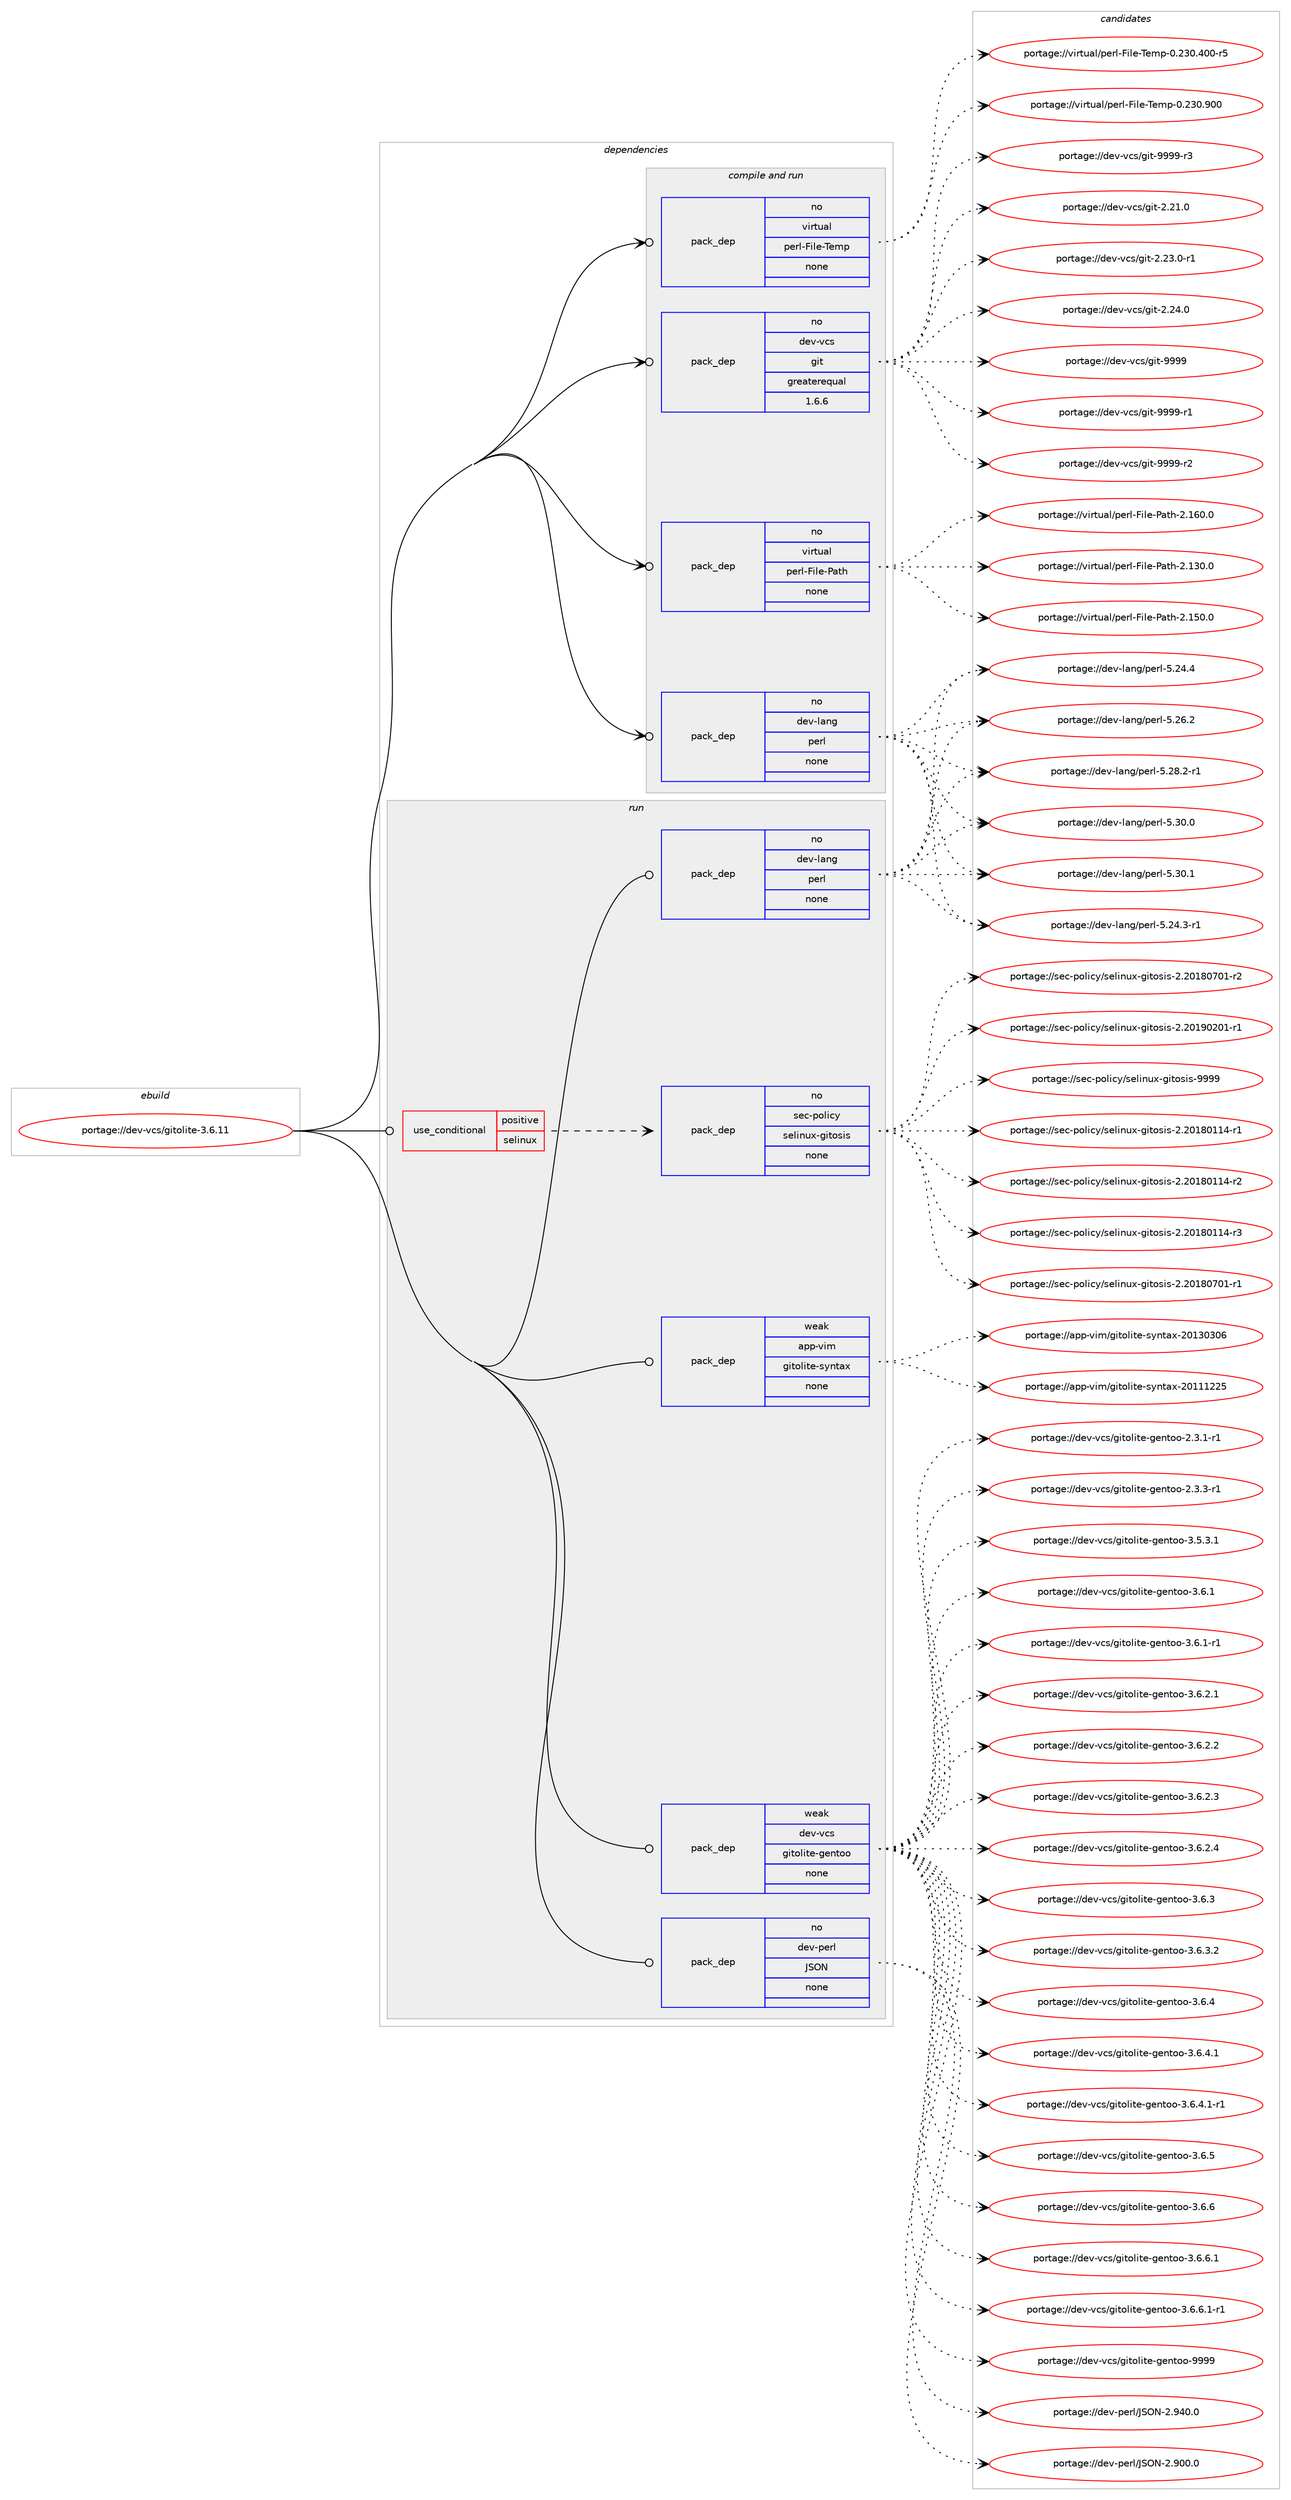 digraph prolog {

# *************
# Graph options
# *************

newrank=true;
concentrate=true;
compound=true;
graph [rankdir=LR,fontname=Helvetica,fontsize=10,ranksep=1.5];#, ranksep=2.5, nodesep=0.2];
edge  [arrowhead=vee];
node  [fontname=Helvetica,fontsize=10];

# **********
# The ebuild
# **********

subgraph cluster_leftcol {
color=gray;
rank=same;
label=<<i>ebuild</i>>;
id [label="portage://dev-vcs/gitolite-3.6.11", color=red, width=4, href="../dev-vcs/gitolite-3.6.11.svg"];
}

# ****************
# The dependencies
# ****************

subgraph cluster_midcol {
color=gray;
label=<<i>dependencies</i>>;
subgraph cluster_compile {
fillcolor="#eeeeee";
style=filled;
label=<<i>compile</i>>;
}
subgraph cluster_compileandrun {
fillcolor="#eeeeee";
style=filled;
label=<<i>compile and run</i>>;
subgraph pack191580 {
dependency267669 [label=<<TABLE BORDER="0" CELLBORDER="1" CELLSPACING="0" CELLPADDING="4" WIDTH="220"><TR><TD ROWSPAN="6" CELLPADDING="30">pack_dep</TD></TR><TR><TD WIDTH="110">no</TD></TR><TR><TD>dev-lang</TD></TR><TR><TD>perl</TD></TR><TR><TD>none</TD></TR><TR><TD></TD></TR></TABLE>>, shape=none, color=blue];
}
id:e -> dependency267669:w [weight=20,style="solid",arrowhead="odotvee"];
subgraph pack191581 {
dependency267670 [label=<<TABLE BORDER="0" CELLBORDER="1" CELLSPACING="0" CELLPADDING="4" WIDTH="220"><TR><TD ROWSPAN="6" CELLPADDING="30">pack_dep</TD></TR><TR><TD WIDTH="110">no</TD></TR><TR><TD>dev-vcs</TD></TR><TR><TD>git</TD></TR><TR><TD>greaterequal</TD></TR><TR><TD>1.6.6</TD></TR></TABLE>>, shape=none, color=blue];
}
id:e -> dependency267670:w [weight=20,style="solid",arrowhead="odotvee"];
subgraph pack191582 {
dependency267671 [label=<<TABLE BORDER="0" CELLBORDER="1" CELLSPACING="0" CELLPADDING="4" WIDTH="220"><TR><TD ROWSPAN="6" CELLPADDING="30">pack_dep</TD></TR><TR><TD WIDTH="110">no</TD></TR><TR><TD>virtual</TD></TR><TR><TD>perl-File-Path</TD></TR><TR><TD>none</TD></TR><TR><TD></TD></TR></TABLE>>, shape=none, color=blue];
}
id:e -> dependency267671:w [weight=20,style="solid",arrowhead="odotvee"];
subgraph pack191583 {
dependency267672 [label=<<TABLE BORDER="0" CELLBORDER="1" CELLSPACING="0" CELLPADDING="4" WIDTH="220"><TR><TD ROWSPAN="6" CELLPADDING="30">pack_dep</TD></TR><TR><TD WIDTH="110">no</TD></TR><TR><TD>virtual</TD></TR><TR><TD>perl-File-Temp</TD></TR><TR><TD>none</TD></TR><TR><TD></TD></TR></TABLE>>, shape=none, color=blue];
}
id:e -> dependency267672:w [weight=20,style="solid",arrowhead="odotvee"];
}
subgraph cluster_run {
fillcolor="#eeeeee";
style=filled;
label=<<i>run</i>>;
subgraph cond72348 {
dependency267673 [label=<<TABLE BORDER="0" CELLBORDER="1" CELLSPACING="0" CELLPADDING="4"><TR><TD ROWSPAN="3" CELLPADDING="10">use_conditional</TD></TR><TR><TD>positive</TD></TR><TR><TD>selinux</TD></TR></TABLE>>, shape=none, color=red];
subgraph pack191584 {
dependency267674 [label=<<TABLE BORDER="0" CELLBORDER="1" CELLSPACING="0" CELLPADDING="4" WIDTH="220"><TR><TD ROWSPAN="6" CELLPADDING="30">pack_dep</TD></TR><TR><TD WIDTH="110">no</TD></TR><TR><TD>sec-policy</TD></TR><TR><TD>selinux-gitosis</TD></TR><TR><TD>none</TD></TR><TR><TD></TD></TR></TABLE>>, shape=none, color=blue];
}
dependency267673:e -> dependency267674:w [weight=20,style="dashed",arrowhead="vee"];
}
id:e -> dependency267673:w [weight=20,style="solid",arrowhead="odot"];
subgraph pack191585 {
dependency267675 [label=<<TABLE BORDER="0" CELLBORDER="1" CELLSPACING="0" CELLPADDING="4" WIDTH="220"><TR><TD ROWSPAN="6" CELLPADDING="30">pack_dep</TD></TR><TR><TD WIDTH="110">no</TD></TR><TR><TD>dev-lang</TD></TR><TR><TD>perl</TD></TR><TR><TD>none</TD></TR><TR><TD></TD></TR></TABLE>>, shape=none, color=blue];
}
id:e -> dependency267675:w [weight=20,style="solid",arrowhead="odot"];
subgraph pack191586 {
dependency267676 [label=<<TABLE BORDER="0" CELLBORDER="1" CELLSPACING="0" CELLPADDING="4" WIDTH="220"><TR><TD ROWSPAN="6" CELLPADDING="30">pack_dep</TD></TR><TR><TD WIDTH="110">no</TD></TR><TR><TD>dev-perl</TD></TR><TR><TD>JSON</TD></TR><TR><TD>none</TD></TR><TR><TD></TD></TR></TABLE>>, shape=none, color=blue];
}
id:e -> dependency267676:w [weight=20,style="solid",arrowhead="odot"];
subgraph pack191587 {
dependency267677 [label=<<TABLE BORDER="0" CELLBORDER="1" CELLSPACING="0" CELLPADDING="4" WIDTH="220"><TR><TD ROWSPAN="6" CELLPADDING="30">pack_dep</TD></TR><TR><TD WIDTH="110">weak</TD></TR><TR><TD>app-vim</TD></TR><TR><TD>gitolite-syntax</TD></TR><TR><TD>none</TD></TR><TR><TD></TD></TR></TABLE>>, shape=none, color=blue];
}
id:e -> dependency267677:w [weight=20,style="solid",arrowhead="odot"];
subgraph pack191588 {
dependency267678 [label=<<TABLE BORDER="0" CELLBORDER="1" CELLSPACING="0" CELLPADDING="4" WIDTH="220"><TR><TD ROWSPAN="6" CELLPADDING="30">pack_dep</TD></TR><TR><TD WIDTH="110">weak</TD></TR><TR><TD>dev-vcs</TD></TR><TR><TD>gitolite-gentoo</TD></TR><TR><TD>none</TD></TR><TR><TD></TD></TR></TABLE>>, shape=none, color=blue];
}
id:e -> dependency267678:w [weight=20,style="solid",arrowhead="odot"];
}
}

# **************
# The candidates
# **************

subgraph cluster_choices {
rank=same;
color=gray;
label=<<i>candidates</i>>;

subgraph choice191580 {
color=black;
nodesep=1;
choiceportage100101118451089711010347112101114108455346505246514511449 [label="portage://dev-lang/perl-5.24.3-r1", color=red, width=4,href="../dev-lang/perl-5.24.3-r1.svg"];
choiceportage10010111845108971101034711210111410845534650524652 [label="portage://dev-lang/perl-5.24.4", color=red, width=4,href="../dev-lang/perl-5.24.4.svg"];
choiceportage10010111845108971101034711210111410845534650544650 [label="portage://dev-lang/perl-5.26.2", color=red, width=4,href="../dev-lang/perl-5.26.2.svg"];
choiceportage100101118451089711010347112101114108455346505646504511449 [label="portage://dev-lang/perl-5.28.2-r1", color=red, width=4,href="../dev-lang/perl-5.28.2-r1.svg"];
choiceportage10010111845108971101034711210111410845534651484648 [label="portage://dev-lang/perl-5.30.0", color=red, width=4,href="../dev-lang/perl-5.30.0.svg"];
choiceportage10010111845108971101034711210111410845534651484649 [label="portage://dev-lang/perl-5.30.1", color=red, width=4,href="../dev-lang/perl-5.30.1.svg"];
dependency267669:e -> choiceportage100101118451089711010347112101114108455346505246514511449:w [style=dotted,weight="100"];
dependency267669:e -> choiceportage10010111845108971101034711210111410845534650524652:w [style=dotted,weight="100"];
dependency267669:e -> choiceportage10010111845108971101034711210111410845534650544650:w [style=dotted,weight="100"];
dependency267669:e -> choiceportage100101118451089711010347112101114108455346505646504511449:w [style=dotted,weight="100"];
dependency267669:e -> choiceportage10010111845108971101034711210111410845534651484648:w [style=dotted,weight="100"];
dependency267669:e -> choiceportage10010111845108971101034711210111410845534651484649:w [style=dotted,weight="100"];
}
subgraph choice191581 {
color=black;
nodesep=1;
choiceportage10010111845118991154710310511645504650494648 [label="portage://dev-vcs/git-2.21.0", color=red, width=4,href="../dev-vcs/git-2.21.0.svg"];
choiceportage100101118451189911547103105116455046505146484511449 [label="portage://dev-vcs/git-2.23.0-r1", color=red, width=4,href="../dev-vcs/git-2.23.0-r1.svg"];
choiceportage10010111845118991154710310511645504650524648 [label="portage://dev-vcs/git-2.24.0", color=red, width=4,href="../dev-vcs/git-2.24.0.svg"];
choiceportage1001011184511899115471031051164557575757 [label="portage://dev-vcs/git-9999", color=red, width=4,href="../dev-vcs/git-9999.svg"];
choiceportage10010111845118991154710310511645575757574511449 [label="portage://dev-vcs/git-9999-r1", color=red, width=4,href="../dev-vcs/git-9999-r1.svg"];
choiceportage10010111845118991154710310511645575757574511450 [label="portage://dev-vcs/git-9999-r2", color=red, width=4,href="../dev-vcs/git-9999-r2.svg"];
choiceportage10010111845118991154710310511645575757574511451 [label="portage://dev-vcs/git-9999-r3", color=red, width=4,href="../dev-vcs/git-9999-r3.svg"];
dependency267670:e -> choiceportage10010111845118991154710310511645504650494648:w [style=dotted,weight="100"];
dependency267670:e -> choiceportage100101118451189911547103105116455046505146484511449:w [style=dotted,weight="100"];
dependency267670:e -> choiceportage10010111845118991154710310511645504650524648:w [style=dotted,weight="100"];
dependency267670:e -> choiceportage1001011184511899115471031051164557575757:w [style=dotted,weight="100"];
dependency267670:e -> choiceportage10010111845118991154710310511645575757574511449:w [style=dotted,weight="100"];
dependency267670:e -> choiceportage10010111845118991154710310511645575757574511450:w [style=dotted,weight="100"];
dependency267670:e -> choiceportage10010111845118991154710310511645575757574511451:w [style=dotted,weight="100"];
}
subgraph choice191582 {
color=black;
nodesep=1;
choiceportage118105114116117971084711210111410845701051081014580971161044550464951484648 [label="portage://virtual/perl-File-Path-2.130.0", color=red, width=4,href="../virtual/perl-File-Path-2.130.0.svg"];
choiceportage118105114116117971084711210111410845701051081014580971161044550464953484648 [label="portage://virtual/perl-File-Path-2.150.0", color=red, width=4,href="../virtual/perl-File-Path-2.150.0.svg"];
choiceportage118105114116117971084711210111410845701051081014580971161044550464954484648 [label="portage://virtual/perl-File-Path-2.160.0", color=red, width=4,href="../virtual/perl-File-Path-2.160.0.svg"];
dependency267671:e -> choiceportage118105114116117971084711210111410845701051081014580971161044550464951484648:w [style=dotted,weight="100"];
dependency267671:e -> choiceportage118105114116117971084711210111410845701051081014580971161044550464953484648:w [style=dotted,weight="100"];
dependency267671:e -> choiceportage118105114116117971084711210111410845701051081014580971161044550464954484648:w [style=dotted,weight="100"];
}
subgraph choice191583 {
color=black;
nodesep=1;
choiceportage118105114116117971084711210111410845701051081014584101109112454846505148465248484511453 [label="portage://virtual/perl-File-Temp-0.230.400-r5", color=red, width=4,href="../virtual/perl-File-Temp-0.230.400-r5.svg"];
choiceportage11810511411611797108471121011141084570105108101458410110911245484650514846574848 [label="portage://virtual/perl-File-Temp-0.230.900", color=red, width=4,href="../virtual/perl-File-Temp-0.230.900.svg"];
dependency267672:e -> choiceportage118105114116117971084711210111410845701051081014584101109112454846505148465248484511453:w [style=dotted,weight="100"];
dependency267672:e -> choiceportage11810511411611797108471121011141084570105108101458410110911245484650514846574848:w [style=dotted,weight="100"];
}
subgraph choice191584 {
color=black;
nodesep=1;
choiceportage115101994511211110810599121471151011081051101171204510310511611111510511545504650484956484949524511449 [label="portage://sec-policy/selinux-gitosis-2.20180114-r1", color=red, width=4,href="../sec-policy/selinux-gitosis-2.20180114-r1.svg"];
choiceportage115101994511211110810599121471151011081051101171204510310511611111510511545504650484956484949524511450 [label="portage://sec-policy/selinux-gitosis-2.20180114-r2", color=red, width=4,href="../sec-policy/selinux-gitosis-2.20180114-r2.svg"];
choiceportage115101994511211110810599121471151011081051101171204510310511611111510511545504650484956484949524511451 [label="portage://sec-policy/selinux-gitosis-2.20180114-r3", color=red, width=4,href="../sec-policy/selinux-gitosis-2.20180114-r3.svg"];
choiceportage115101994511211110810599121471151011081051101171204510310511611111510511545504650484956485548494511449 [label="portage://sec-policy/selinux-gitosis-2.20180701-r1", color=red, width=4,href="../sec-policy/selinux-gitosis-2.20180701-r1.svg"];
choiceportage115101994511211110810599121471151011081051101171204510310511611111510511545504650484956485548494511450 [label="portage://sec-policy/selinux-gitosis-2.20180701-r2", color=red, width=4,href="../sec-policy/selinux-gitosis-2.20180701-r2.svg"];
choiceportage115101994511211110810599121471151011081051101171204510310511611111510511545504650484957485048494511449 [label="portage://sec-policy/selinux-gitosis-2.20190201-r1", color=red, width=4,href="../sec-policy/selinux-gitosis-2.20190201-r1.svg"];
choiceportage11510199451121111081059912147115101108105110117120451031051161111151051154557575757 [label="portage://sec-policy/selinux-gitosis-9999", color=red, width=4,href="../sec-policy/selinux-gitosis-9999.svg"];
dependency267674:e -> choiceportage115101994511211110810599121471151011081051101171204510310511611111510511545504650484956484949524511449:w [style=dotted,weight="100"];
dependency267674:e -> choiceportage115101994511211110810599121471151011081051101171204510310511611111510511545504650484956484949524511450:w [style=dotted,weight="100"];
dependency267674:e -> choiceportage115101994511211110810599121471151011081051101171204510310511611111510511545504650484956484949524511451:w [style=dotted,weight="100"];
dependency267674:e -> choiceportage115101994511211110810599121471151011081051101171204510310511611111510511545504650484956485548494511449:w [style=dotted,weight="100"];
dependency267674:e -> choiceportage115101994511211110810599121471151011081051101171204510310511611111510511545504650484956485548494511450:w [style=dotted,weight="100"];
dependency267674:e -> choiceportage115101994511211110810599121471151011081051101171204510310511611111510511545504650484957485048494511449:w [style=dotted,weight="100"];
dependency267674:e -> choiceportage11510199451121111081059912147115101108105110117120451031051161111151051154557575757:w [style=dotted,weight="100"];
}
subgraph choice191585 {
color=black;
nodesep=1;
choiceportage100101118451089711010347112101114108455346505246514511449 [label="portage://dev-lang/perl-5.24.3-r1", color=red, width=4,href="../dev-lang/perl-5.24.3-r1.svg"];
choiceportage10010111845108971101034711210111410845534650524652 [label="portage://dev-lang/perl-5.24.4", color=red, width=4,href="../dev-lang/perl-5.24.4.svg"];
choiceportage10010111845108971101034711210111410845534650544650 [label="portage://dev-lang/perl-5.26.2", color=red, width=4,href="../dev-lang/perl-5.26.2.svg"];
choiceportage100101118451089711010347112101114108455346505646504511449 [label="portage://dev-lang/perl-5.28.2-r1", color=red, width=4,href="../dev-lang/perl-5.28.2-r1.svg"];
choiceportage10010111845108971101034711210111410845534651484648 [label="portage://dev-lang/perl-5.30.0", color=red, width=4,href="../dev-lang/perl-5.30.0.svg"];
choiceportage10010111845108971101034711210111410845534651484649 [label="portage://dev-lang/perl-5.30.1", color=red, width=4,href="../dev-lang/perl-5.30.1.svg"];
dependency267675:e -> choiceportage100101118451089711010347112101114108455346505246514511449:w [style=dotted,weight="100"];
dependency267675:e -> choiceportage10010111845108971101034711210111410845534650524652:w [style=dotted,weight="100"];
dependency267675:e -> choiceportage10010111845108971101034711210111410845534650544650:w [style=dotted,weight="100"];
dependency267675:e -> choiceportage100101118451089711010347112101114108455346505646504511449:w [style=dotted,weight="100"];
dependency267675:e -> choiceportage10010111845108971101034711210111410845534651484648:w [style=dotted,weight="100"];
dependency267675:e -> choiceportage10010111845108971101034711210111410845534651484649:w [style=dotted,weight="100"];
}
subgraph choice191586 {
color=black;
nodesep=1;
choiceportage1001011184511210111410847748379784550465748484648 [label="portage://dev-perl/JSON-2.900.0", color=red, width=4,href="../dev-perl/JSON-2.900.0.svg"];
choiceportage1001011184511210111410847748379784550465752484648 [label="portage://dev-perl/JSON-2.940.0", color=red, width=4,href="../dev-perl/JSON-2.940.0.svg"];
dependency267676:e -> choiceportage1001011184511210111410847748379784550465748484648:w [style=dotted,weight="100"];
dependency267676:e -> choiceportage1001011184511210111410847748379784550465752484648:w [style=dotted,weight="100"];
}
subgraph choice191587 {
color=black;
nodesep=1;
choiceportage9711211245118105109471031051161111081051161014511512111011697120455048494949505053 [label="portage://app-vim/gitolite-syntax-20111225", color=red, width=4,href="../app-vim/gitolite-syntax-20111225.svg"];
choiceportage9711211245118105109471031051161111081051161014511512111011697120455048495148514854 [label="portage://app-vim/gitolite-syntax-20130306", color=red, width=4,href="../app-vim/gitolite-syntax-20130306.svg"];
dependency267677:e -> choiceportage9711211245118105109471031051161111081051161014511512111011697120455048494949505053:w [style=dotted,weight="100"];
dependency267677:e -> choiceportage9711211245118105109471031051161111081051161014511512111011697120455048495148514854:w [style=dotted,weight="100"];
}
subgraph choice191588 {
color=black;
nodesep=1;
choiceportage100101118451189911547103105116111108105116101451031011101161111114550465146494511449 [label="portage://dev-vcs/gitolite-gentoo-2.3.1-r1", color=red, width=4,href="../dev-vcs/gitolite-gentoo-2.3.1-r1.svg"];
choiceportage100101118451189911547103105116111108105116101451031011101161111114550465146514511449 [label="portage://dev-vcs/gitolite-gentoo-2.3.3-r1", color=red, width=4,href="../dev-vcs/gitolite-gentoo-2.3.3-r1.svg"];
choiceportage100101118451189911547103105116111108105116101451031011101161111114551465346514649 [label="portage://dev-vcs/gitolite-gentoo-3.5.3.1", color=red, width=4,href="../dev-vcs/gitolite-gentoo-3.5.3.1.svg"];
choiceportage10010111845118991154710310511611110810511610145103101110116111111455146544649 [label="portage://dev-vcs/gitolite-gentoo-3.6.1", color=red, width=4,href="../dev-vcs/gitolite-gentoo-3.6.1.svg"];
choiceportage100101118451189911547103105116111108105116101451031011101161111114551465446494511449 [label="portage://dev-vcs/gitolite-gentoo-3.6.1-r1", color=red, width=4,href="../dev-vcs/gitolite-gentoo-3.6.1-r1.svg"];
choiceportage100101118451189911547103105116111108105116101451031011101161111114551465446504649 [label="portage://dev-vcs/gitolite-gentoo-3.6.2.1", color=red, width=4,href="../dev-vcs/gitolite-gentoo-3.6.2.1.svg"];
choiceportage100101118451189911547103105116111108105116101451031011101161111114551465446504650 [label="portage://dev-vcs/gitolite-gentoo-3.6.2.2", color=red, width=4,href="../dev-vcs/gitolite-gentoo-3.6.2.2.svg"];
choiceportage100101118451189911547103105116111108105116101451031011101161111114551465446504651 [label="portage://dev-vcs/gitolite-gentoo-3.6.2.3", color=red, width=4,href="../dev-vcs/gitolite-gentoo-3.6.2.3.svg"];
choiceportage100101118451189911547103105116111108105116101451031011101161111114551465446504652 [label="portage://dev-vcs/gitolite-gentoo-3.6.2.4", color=red, width=4,href="../dev-vcs/gitolite-gentoo-3.6.2.4.svg"];
choiceportage10010111845118991154710310511611110810511610145103101110116111111455146544651 [label="portage://dev-vcs/gitolite-gentoo-3.6.3", color=red, width=4,href="../dev-vcs/gitolite-gentoo-3.6.3.svg"];
choiceportage100101118451189911547103105116111108105116101451031011101161111114551465446514650 [label="portage://dev-vcs/gitolite-gentoo-3.6.3.2", color=red, width=4,href="../dev-vcs/gitolite-gentoo-3.6.3.2.svg"];
choiceportage10010111845118991154710310511611110810511610145103101110116111111455146544652 [label="portage://dev-vcs/gitolite-gentoo-3.6.4", color=red, width=4,href="../dev-vcs/gitolite-gentoo-3.6.4.svg"];
choiceportage100101118451189911547103105116111108105116101451031011101161111114551465446524649 [label="portage://dev-vcs/gitolite-gentoo-3.6.4.1", color=red, width=4,href="../dev-vcs/gitolite-gentoo-3.6.4.1.svg"];
choiceportage1001011184511899115471031051161111081051161014510310111011611111145514654465246494511449 [label="portage://dev-vcs/gitolite-gentoo-3.6.4.1-r1", color=red, width=4,href="../dev-vcs/gitolite-gentoo-3.6.4.1-r1.svg"];
choiceportage10010111845118991154710310511611110810511610145103101110116111111455146544653 [label="portage://dev-vcs/gitolite-gentoo-3.6.5", color=red, width=4,href="../dev-vcs/gitolite-gentoo-3.6.5.svg"];
choiceportage10010111845118991154710310511611110810511610145103101110116111111455146544654 [label="portage://dev-vcs/gitolite-gentoo-3.6.6", color=red, width=4,href="../dev-vcs/gitolite-gentoo-3.6.6.svg"];
choiceportage100101118451189911547103105116111108105116101451031011101161111114551465446544649 [label="portage://dev-vcs/gitolite-gentoo-3.6.6.1", color=red, width=4,href="../dev-vcs/gitolite-gentoo-3.6.6.1.svg"];
choiceportage1001011184511899115471031051161111081051161014510310111011611111145514654465446494511449 [label="portage://dev-vcs/gitolite-gentoo-3.6.6.1-r1", color=red, width=4,href="../dev-vcs/gitolite-gentoo-3.6.6.1-r1.svg"];
choiceportage100101118451189911547103105116111108105116101451031011101161111114557575757 [label="portage://dev-vcs/gitolite-gentoo-9999", color=red, width=4,href="../dev-vcs/gitolite-gentoo-9999.svg"];
dependency267678:e -> choiceportage100101118451189911547103105116111108105116101451031011101161111114550465146494511449:w [style=dotted,weight="100"];
dependency267678:e -> choiceportage100101118451189911547103105116111108105116101451031011101161111114550465146514511449:w [style=dotted,weight="100"];
dependency267678:e -> choiceportage100101118451189911547103105116111108105116101451031011101161111114551465346514649:w [style=dotted,weight="100"];
dependency267678:e -> choiceportage10010111845118991154710310511611110810511610145103101110116111111455146544649:w [style=dotted,weight="100"];
dependency267678:e -> choiceportage100101118451189911547103105116111108105116101451031011101161111114551465446494511449:w [style=dotted,weight="100"];
dependency267678:e -> choiceportage100101118451189911547103105116111108105116101451031011101161111114551465446504649:w [style=dotted,weight="100"];
dependency267678:e -> choiceportage100101118451189911547103105116111108105116101451031011101161111114551465446504650:w [style=dotted,weight="100"];
dependency267678:e -> choiceportage100101118451189911547103105116111108105116101451031011101161111114551465446504651:w [style=dotted,weight="100"];
dependency267678:e -> choiceportage100101118451189911547103105116111108105116101451031011101161111114551465446504652:w [style=dotted,weight="100"];
dependency267678:e -> choiceportage10010111845118991154710310511611110810511610145103101110116111111455146544651:w [style=dotted,weight="100"];
dependency267678:e -> choiceportage100101118451189911547103105116111108105116101451031011101161111114551465446514650:w [style=dotted,weight="100"];
dependency267678:e -> choiceportage10010111845118991154710310511611110810511610145103101110116111111455146544652:w [style=dotted,weight="100"];
dependency267678:e -> choiceportage100101118451189911547103105116111108105116101451031011101161111114551465446524649:w [style=dotted,weight="100"];
dependency267678:e -> choiceportage1001011184511899115471031051161111081051161014510310111011611111145514654465246494511449:w [style=dotted,weight="100"];
dependency267678:e -> choiceportage10010111845118991154710310511611110810511610145103101110116111111455146544653:w [style=dotted,weight="100"];
dependency267678:e -> choiceportage10010111845118991154710310511611110810511610145103101110116111111455146544654:w [style=dotted,weight="100"];
dependency267678:e -> choiceportage100101118451189911547103105116111108105116101451031011101161111114551465446544649:w [style=dotted,weight="100"];
dependency267678:e -> choiceportage1001011184511899115471031051161111081051161014510310111011611111145514654465446494511449:w [style=dotted,weight="100"];
dependency267678:e -> choiceportage100101118451189911547103105116111108105116101451031011101161111114557575757:w [style=dotted,weight="100"];
}
}

}
